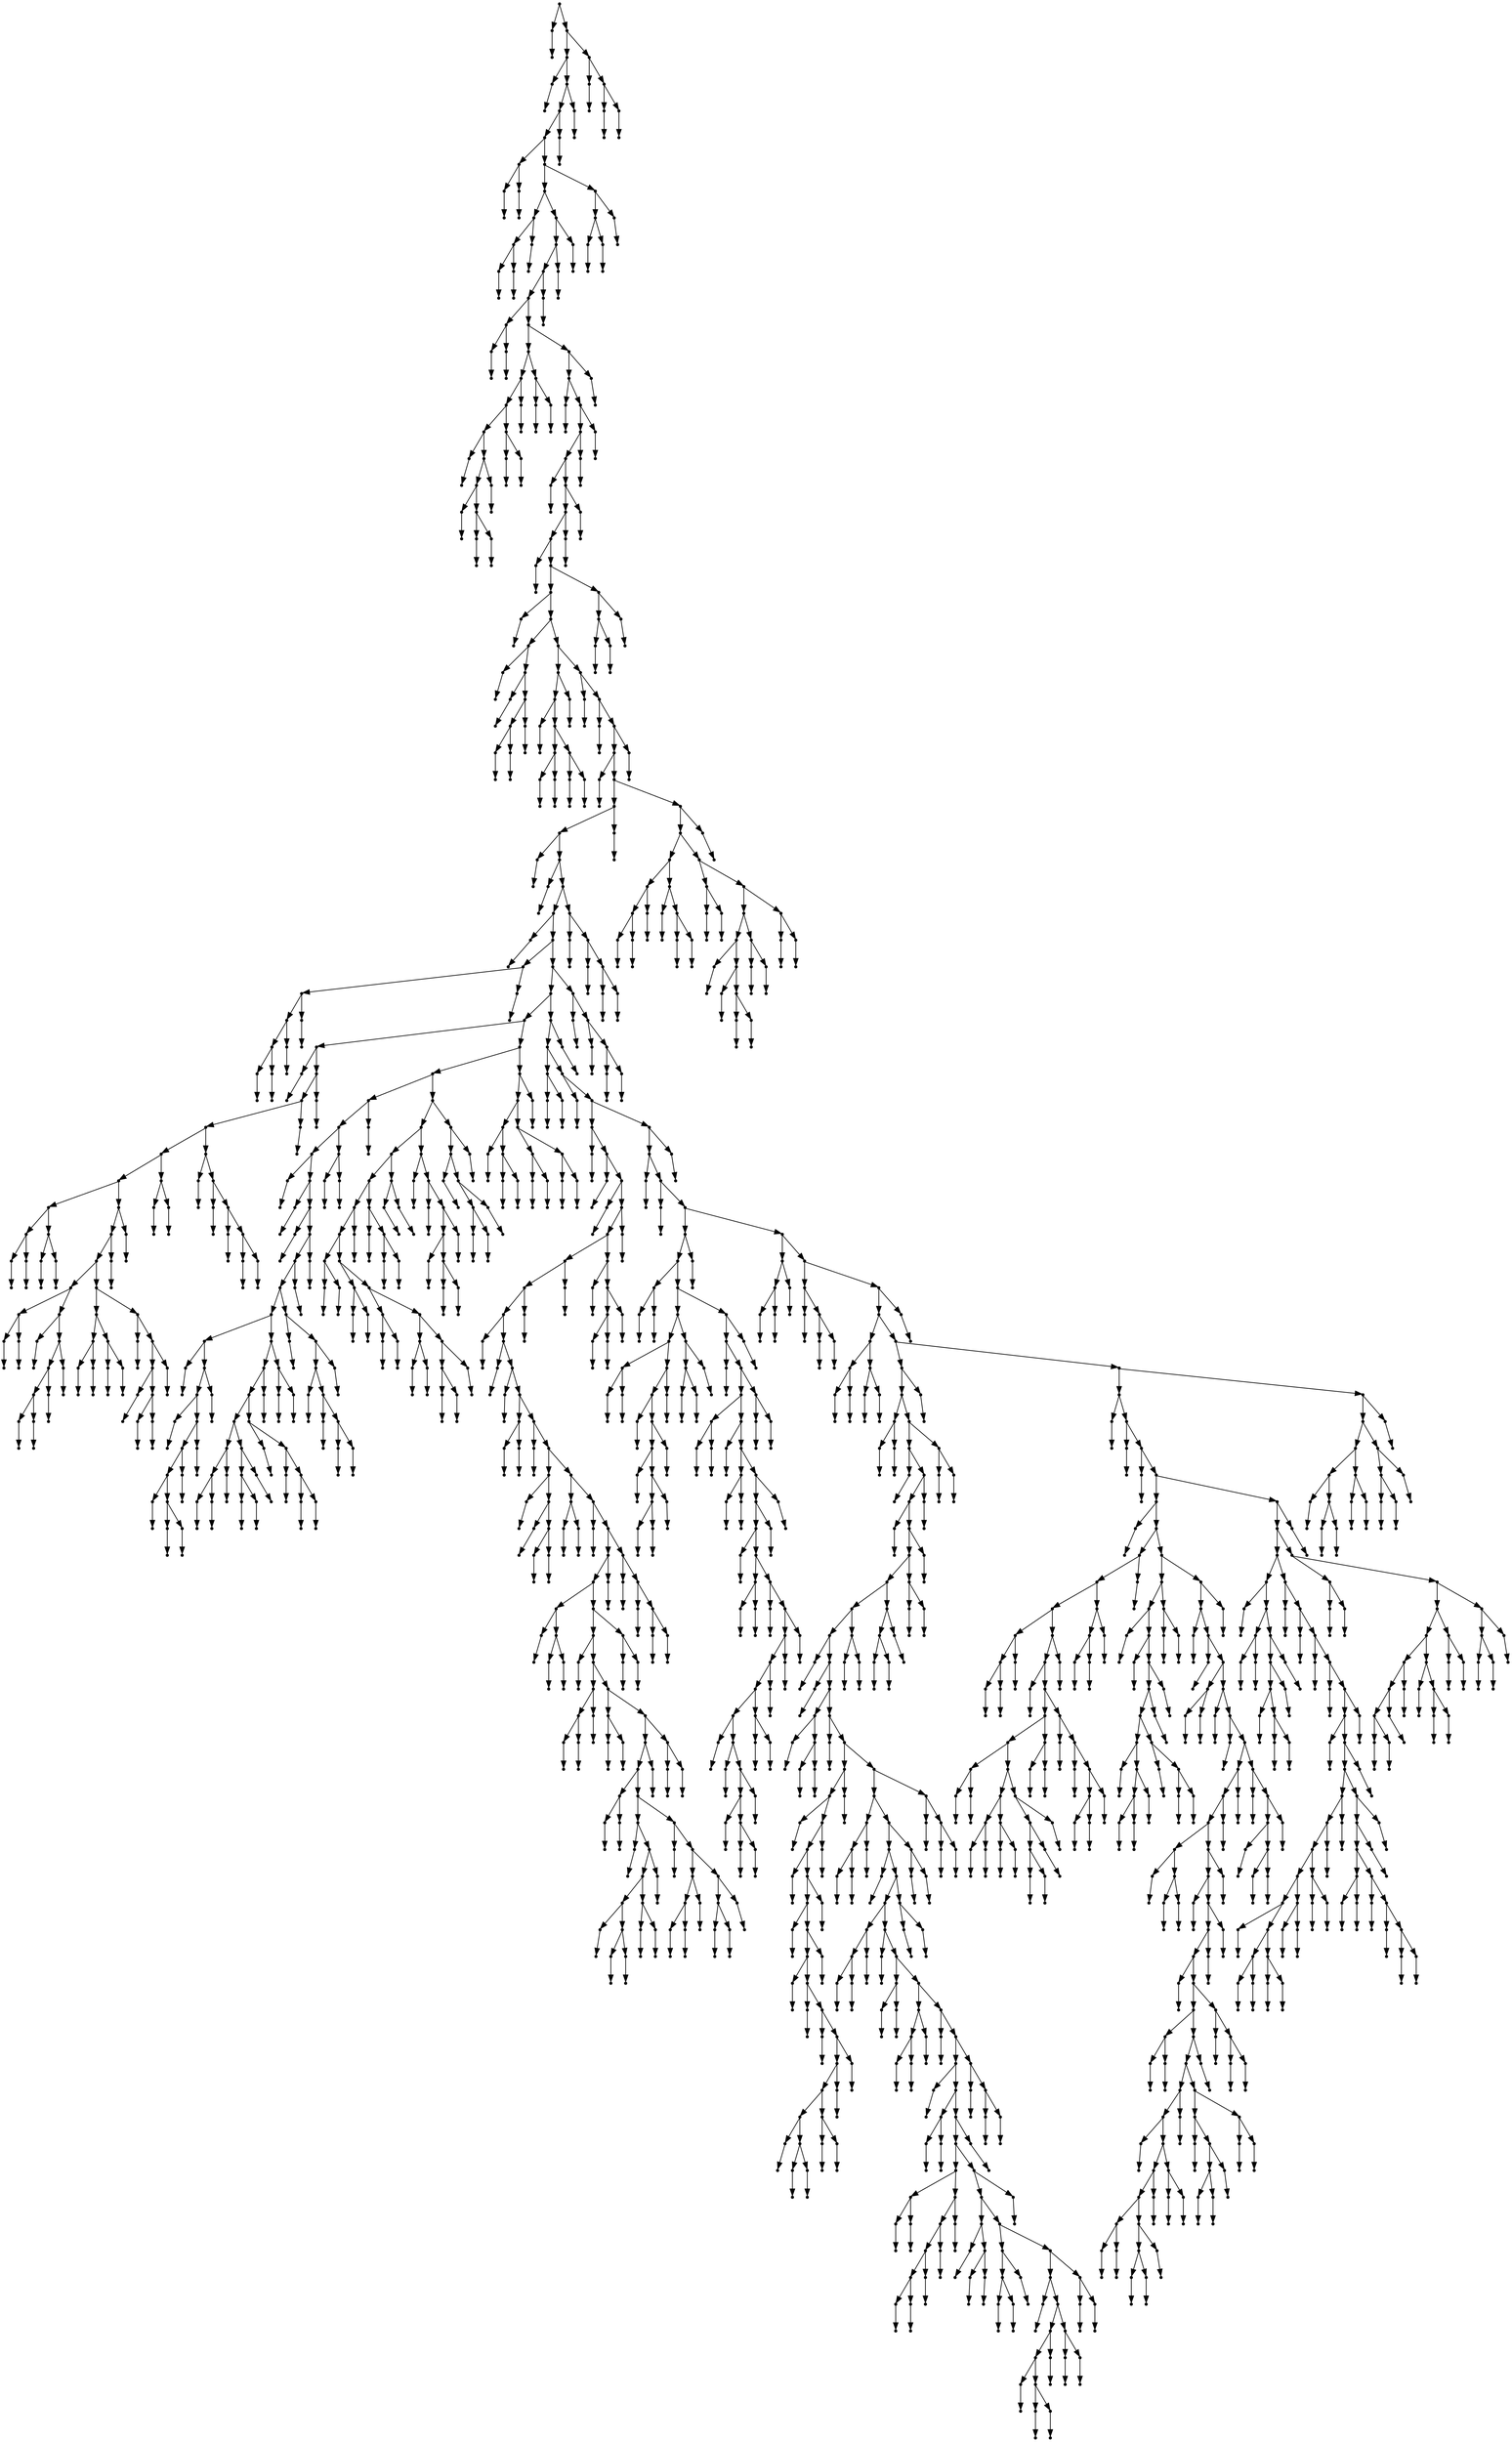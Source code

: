 digraph {
  1636 [shape=point];
  1 [shape=point];
  0 [shape=point];
  1635 [shape=point];
  1626 [shape=point];
  3 [shape=point];
  2 [shape=point];
  1625 [shape=point];
  1622 [shape=point];
  1619 [shape=point];
  8 [shape=point];
  5 [shape=point];
  4 [shape=point];
  7 [shape=point];
  6 [shape=point];
  1618 [shape=point];
  1609 [shape=point];
  16 [shape=point];
  13 [shape=point];
  10 [shape=point];
  9 [shape=point];
  12 [shape=point];
  11 [shape=point];
  15 [shape=point];
  14 [shape=point];
  1608 [shape=point];
  1605 [shape=point];
  1602 [shape=point];
  1599 [shape=point];
  21 [shape=point];
  18 [shape=point];
  17 [shape=point];
  20 [shape=point];
  19 [shape=point];
  1598 [shape=point];
  50 [shape=point];
  44 [shape=point];
  41 [shape=point];
  35 [shape=point];
  23 [shape=point];
  22 [shape=point];
  34 [shape=point];
  31 [shape=point];
  25 [shape=point];
  24 [shape=point];
  30 [shape=point];
  27 [shape=point];
  26 [shape=point];
  29 [shape=point];
  28 [shape=point];
  33 [shape=point];
  32 [shape=point];
  40 [shape=point];
  37 [shape=point];
  36 [shape=point];
  39 [shape=point];
  38 [shape=point];
  43 [shape=point];
  42 [shape=point];
  49 [shape=point];
  46 [shape=point];
  45 [shape=point];
  48 [shape=point];
  47 [shape=point];
  1597 [shape=point];
  1594 [shape=point];
  52 [shape=point];
  51 [shape=point];
  1593 [shape=point];
  1590 [shape=point];
  1587 [shape=point];
  54 [shape=point];
  53 [shape=point];
  1586 [shape=point];
  1583 [shape=point];
  1580 [shape=point];
  56 [shape=point];
  55 [shape=point];
  1579 [shape=point];
  1570 [shape=point];
  58 [shape=point];
  57 [shape=point];
  1569 [shape=point];
  72 [shape=point];
  60 [shape=point];
  59 [shape=point];
  71 [shape=point];
  62 [shape=point];
  61 [shape=point];
  70 [shape=point];
  67 [shape=point];
  64 [shape=point];
  63 [shape=point];
  66 [shape=point];
  65 [shape=point];
  69 [shape=point];
  68 [shape=point];
  1568 [shape=point];
  89 [shape=point];
  86 [shape=point];
  74 [shape=point];
  73 [shape=point];
  85 [shape=point];
  79 [shape=point];
  76 [shape=point];
  75 [shape=point];
  78 [shape=point];
  77 [shape=point];
  84 [shape=point];
  81 [shape=point];
  80 [shape=point];
  83 [shape=point];
  82 [shape=point];
  88 [shape=point];
  87 [shape=point];
  1567 [shape=point];
  91 [shape=point];
  90 [shape=point];
  1566 [shape=point];
  93 [shape=point];
  92 [shape=point];
  1565 [shape=point];
  1562 [shape=point];
  95 [shape=point];
  94 [shape=point];
  1561 [shape=point];
  1510 [shape=point];
  1507 [shape=point];
  97 [shape=point];
  96 [shape=point];
  1506 [shape=point];
  99 [shape=point];
  98 [shape=point];
  1505 [shape=point];
  1493 [shape=point];
  101 [shape=point];
  100 [shape=point];
  1492 [shape=point];
  115 [shape=point];
  112 [shape=point];
  109 [shape=point];
  106 [shape=point];
  103 [shape=point];
  102 [shape=point];
  105 [shape=point];
  104 [shape=point];
  108 [shape=point];
  107 [shape=point];
  111 [shape=point];
  110 [shape=point];
  114 [shape=point];
  113 [shape=point];
  1491 [shape=point];
  1479 [shape=point];
  423 [shape=point];
  210 [shape=point];
  117 [shape=point];
  116 [shape=point];
  209 [shape=point];
  206 [shape=point];
  203 [shape=point];
  188 [shape=point];
  182 [shape=point];
  128 [shape=point];
  122 [shape=point];
  119 [shape=point];
  118 [shape=point];
  121 [shape=point];
  120 [shape=point];
  127 [shape=point];
  124 [shape=point];
  123 [shape=point];
  126 [shape=point];
  125 [shape=point];
  181 [shape=point];
  178 [shape=point];
  175 [shape=point];
  148 [shape=point];
  133 [shape=point];
  130 [shape=point];
  129 [shape=point];
  132 [shape=point];
  131 [shape=point];
  147 [shape=point];
  135 [shape=point];
  134 [shape=point];
  146 [shape=point];
  143 [shape=point];
  140 [shape=point];
  137 [shape=point];
  136 [shape=point];
  139 [shape=point];
  138 [shape=point];
  142 [shape=point];
  141 [shape=point];
  145 [shape=point];
  144 [shape=point];
  174 [shape=point];
  159 [shape=point];
  153 [shape=point];
  150 [shape=point];
  149 [shape=point];
  152 [shape=point];
  151 [shape=point];
  158 [shape=point];
  155 [shape=point];
  154 [shape=point];
  157 [shape=point];
  156 [shape=point];
  173 [shape=point];
  161 [shape=point];
  160 [shape=point];
  172 [shape=point];
  169 [shape=point];
  163 [shape=point];
  162 [shape=point];
  168 [shape=point];
  165 [shape=point];
  164 [shape=point];
  167 [shape=point];
  166 [shape=point];
  171 [shape=point];
  170 [shape=point];
  177 [shape=point];
  176 [shape=point];
  180 [shape=point];
  179 [shape=point];
  187 [shape=point];
  184 [shape=point];
  183 [shape=point];
  186 [shape=point];
  185 [shape=point];
  202 [shape=point];
  190 [shape=point];
  189 [shape=point];
  201 [shape=point];
  192 [shape=point];
  191 [shape=point];
  200 [shape=point];
  194 [shape=point];
  193 [shape=point];
  199 [shape=point];
  196 [shape=point];
  195 [shape=point];
  198 [shape=point];
  197 [shape=point];
  205 [shape=point];
  204 [shape=point];
  208 [shape=point];
  207 [shape=point];
  422 [shape=point];
  398 [shape=point];
  314 [shape=point];
  311 [shape=point];
  305 [shape=point];
  212 [shape=point];
  211 [shape=point];
  304 [shape=point];
  214 [shape=point];
  213 [shape=point];
  303 [shape=point];
  216 [shape=point];
  215 [shape=point];
  302 [shape=point];
  299 [shape=point];
  296 [shape=point];
  278 [shape=point];
  239 [shape=point];
  218 [shape=point];
  217 [shape=point];
  238 [shape=point];
  235 [shape=point];
  220 [shape=point];
  219 [shape=point];
  234 [shape=point];
  231 [shape=point];
  228 [shape=point];
  222 [shape=point];
  221 [shape=point];
  227 [shape=point];
  224 [shape=point];
  223 [shape=point];
  226 [shape=point];
  225 [shape=point];
  230 [shape=point];
  229 [shape=point];
  233 [shape=point];
  232 [shape=point];
  237 [shape=point];
  236 [shape=point];
  277 [shape=point];
  271 [shape=point];
  268 [shape=point];
  256 [shape=point];
  247 [shape=point];
  244 [shape=point];
  241 [shape=point];
  240 [shape=point];
  243 [shape=point];
  242 [shape=point];
  246 [shape=point];
  245 [shape=point];
  255 [shape=point];
  252 [shape=point];
  249 [shape=point];
  248 [shape=point];
  251 [shape=point];
  250 [shape=point];
  254 [shape=point];
  253 [shape=point];
  267 [shape=point];
  258 [shape=point];
  257 [shape=point];
  266 [shape=point];
  260 [shape=point];
  259 [shape=point];
  265 [shape=point];
  262 [shape=point];
  261 [shape=point];
  264 [shape=point];
  263 [shape=point];
  270 [shape=point];
  269 [shape=point];
  276 [shape=point];
  273 [shape=point];
  272 [shape=point];
  275 [shape=point];
  274 [shape=point];
  295 [shape=point];
  280 [shape=point];
  279 [shape=point];
  294 [shape=point];
  291 [shape=point];
  282 [shape=point];
  281 [shape=point];
  290 [shape=point];
  284 [shape=point];
  283 [shape=point];
  289 [shape=point];
  286 [shape=point];
  285 [shape=point];
  288 [shape=point];
  287 [shape=point];
  293 [shape=point];
  292 [shape=point];
  298 [shape=point];
  297 [shape=point];
  301 [shape=point];
  300 [shape=point];
  310 [shape=point];
  307 [shape=point];
  306 [shape=point];
  309 [shape=point];
  308 [shape=point];
  313 [shape=point];
  312 [shape=point];
  397 [shape=point];
  382 [shape=point];
  364 [shape=point];
  358 [shape=point];
  349 [shape=point];
  346 [shape=point];
  319 [shape=point];
  316 [shape=point];
  315 [shape=point];
  318 [shape=point];
  317 [shape=point];
  345 [shape=point];
  324 [shape=point];
  321 [shape=point];
  320 [shape=point];
  323 [shape=point];
  322 [shape=point];
  344 [shape=point];
  329 [shape=point];
  326 [shape=point];
  325 [shape=point];
  328 [shape=point];
  327 [shape=point];
  343 [shape=point];
  334 [shape=point];
  331 [shape=point];
  330 [shape=point];
  333 [shape=point];
  332 [shape=point];
  342 [shape=point];
  339 [shape=point];
  336 [shape=point];
  335 [shape=point];
  338 [shape=point];
  337 [shape=point];
  341 [shape=point];
  340 [shape=point];
  348 [shape=point];
  347 [shape=point];
  357 [shape=point];
  351 [shape=point];
  350 [shape=point];
  356 [shape=point];
  353 [shape=point];
  352 [shape=point];
  355 [shape=point];
  354 [shape=point];
  363 [shape=point];
  360 [shape=point];
  359 [shape=point];
  362 [shape=point];
  361 [shape=point];
  381 [shape=point];
  366 [shape=point];
  365 [shape=point];
  380 [shape=point];
  368 [shape=point];
  367 [shape=point];
  379 [shape=point];
  376 [shape=point];
  370 [shape=point];
  369 [shape=point];
  375 [shape=point];
  372 [shape=point];
  371 [shape=point];
  374 [shape=point];
  373 [shape=point];
  378 [shape=point];
  377 [shape=point];
  396 [shape=point];
  393 [shape=point];
  384 [shape=point];
  383 [shape=point];
  392 [shape=point];
  389 [shape=point];
  386 [shape=point];
  385 [shape=point];
  388 [shape=point];
  387 [shape=point];
  391 [shape=point];
  390 [shape=point];
  395 [shape=point];
  394 [shape=point];
  421 [shape=point];
  418 [shape=point];
  406 [shape=point];
  400 [shape=point];
  399 [shape=point];
  405 [shape=point];
  402 [shape=point];
  401 [shape=point];
  404 [shape=point];
  403 [shape=point];
  417 [shape=point];
  411 [shape=point];
  408 [shape=point];
  407 [shape=point];
  410 [shape=point];
  409 [shape=point];
  416 [shape=point];
  413 [shape=point];
  412 [shape=point];
  415 [shape=point];
  414 [shape=point];
  420 [shape=point];
  419 [shape=point];
  1478 [shape=point];
  1475 [shape=point];
  428 [shape=point];
  425 [shape=point];
  424 [shape=point];
  427 [shape=point];
  426 [shape=point];
  1474 [shape=point];
  430 [shape=point];
  429 [shape=point];
  1473 [shape=point];
  603 [shape=point];
  432 [shape=point];
  431 [shape=point];
  602 [shape=point];
  434 [shape=point];
  433 [shape=point];
  601 [shape=point];
  436 [shape=point];
  435 [shape=point];
  600 [shape=point];
  597 [shape=point];
  585 [shape=point];
  582 [shape=point];
  579 [shape=point];
  438 [shape=point];
  437 [shape=point];
  578 [shape=point];
  440 [shape=point];
  439 [shape=point];
  577 [shape=point];
  442 [shape=point];
  441 [shape=point];
  576 [shape=point];
  447 [shape=point];
  444 [shape=point];
  443 [shape=point];
  446 [shape=point];
  445 [shape=point];
  575 [shape=point];
  449 [shape=point];
  448 [shape=point];
  574 [shape=point];
  460 [shape=point];
  451 [shape=point];
  450 [shape=point];
  459 [shape=point];
  453 [shape=point];
  452 [shape=point];
  458 [shape=point];
  455 [shape=point];
  454 [shape=point];
  457 [shape=point];
  456 [shape=point];
  573 [shape=point];
  465 [shape=point];
  462 [shape=point];
  461 [shape=point];
  464 [shape=point];
  463 [shape=point];
  572 [shape=point];
  467 [shape=point];
  466 [shape=point];
  571 [shape=point];
  559 [shape=point];
  556 [shape=point];
  475 [shape=point];
  469 [shape=point];
  468 [shape=point];
  474 [shape=point];
  471 [shape=point];
  470 [shape=point];
  473 [shape=point];
  472 [shape=point];
  555 [shape=point];
  549 [shape=point];
  477 [shape=point];
  476 [shape=point];
  548 [shape=point];
  485 [shape=point];
  482 [shape=point];
  479 [shape=point];
  478 [shape=point];
  481 [shape=point];
  480 [shape=point];
  484 [shape=point];
  483 [shape=point];
  547 [shape=point];
  490 [shape=point];
  487 [shape=point];
  486 [shape=point];
  489 [shape=point];
  488 [shape=point];
  546 [shape=point];
  540 [shape=point];
  537 [shape=point];
  495 [shape=point];
  492 [shape=point];
  491 [shape=point];
  494 [shape=point];
  493 [shape=point];
  536 [shape=point];
  515 [shape=point];
  497 [shape=point];
  496 [shape=point];
  514 [shape=point];
  511 [shape=point];
  505 [shape=point];
  499 [shape=point];
  498 [shape=point];
  504 [shape=point];
  501 [shape=point];
  500 [shape=point];
  503 [shape=point];
  502 [shape=point];
  510 [shape=point];
  507 [shape=point];
  506 [shape=point];
  509 [shape=point];
  508 [shape=point];
  513 [shape=point];
  512 [shape=point];
  535 [shape=point];
  517 [shape=point];
  516 [shape=point];
  534 [shape=point];
  525 [shape=point];
  522 [shape=point];
  519 [shape=point];
  518 [shape=point];
  521 [shape=point];
  520 [shape=point];
  524 [shape=point];
  523 [shape=point];
  533 [shape=point];
  530 [shape=point];
  527 [shape=point];
  526 [shape=point];
  529 [shape=point];
  528 [shape=point];
  532 [shape=point];
  531 [shape=point];
  539 [shape=point];
  538 [shape=point];
  545 [shape=point];
  542 [shape=point];
  541 [shape=point];
  544 [shape=point];
  543 [shape=point];
  554 [shape=point];
  551 [shape=point];
  550 [shape=point];
  553 [shape=point];
  552 [shape=point];
  558 [shape=point];
  557 [shape=point];
  570 [shape=point];
  561 [shape=point];
  560 [shape=point];
  569 [shape=point];
  563 [shape=point];
  562 [shape=point];
  568 [shape=point];
  565 [shape=point];
  564 [shape=point];
  567 [shape=point];
  566 [shape=point];
  581 [shape=point];
  580 [shape=point];
  584 [shape=point];
  583 [shape=point];
  596 [shape=point];
  587 [shape=point];
  586 [shape=point];
  595 [shape=point];
  592 [shape=point];
  589 [shape=point];
  588 [shape=point];
  591 [shape=point];
  590 [shape=point];
  594 [shape=point];
  593 [shape=point];
  599 [shape=point];
  598 [shape=point];
  1472 [shape=point];
  1469 [shape=point];
  605 [shape=point];
  604 [shape=point];
  1468 [shape=point];
  607 [shape=point];
  606 [shape=point];
  1467 [shape=point];
  729 [shape=point];
  726 [shape=point];
  612 [shape=point];
  609 [shape=point];
  608 [shape=point];
  611 [shape=point];
  610 [shape=point];
  725 [shape=point];
  647 [shape=point];
  638 [shape=point];
  617 [shape=point];
  614 [shape=point];
  613 [shape=point];
  616 [shape=point];
  615 [shape=point];
  637 [shape=point];
  634 [shape=point];
  619 [shape=point];
  618 [shape=point];
  633 [shape=point];
  630 [shape=point];
  621 [shape=point];
  620 [shape=point];
  629 [shape=point];
  626 [shape=point];
  623 [shape=point];
  622 [shape=point];
  625 [shape=point];
  624 [shape=point];
  628 [shape=point];
  627 [shape=point];
  632 [shape=point];
  631 [shape=point];
  636 [shape=point];
  635 [shape=point];
  646 [shape=point];
  643 [shape=point];
  640 [shape=point];
  639 [shape=point];
  642 [shape=point];
  641 [shape=point];
  645 [shape=point];
  644 [shape=point];
  724 [shape=point];
  721 [shape=point];
  649 [shape=point];
  648 [shape=point];
  720 [shape=point];
  714 [shape=point];
  654 [shape=point];
  651 [shape=point];
  650 [shape=point];
  653 [shape=point];
  652 [shape=point];
  713 [shape=point];
  656 [shape=point];
  655 [shape=point];
  712 [shape=point];
  661 [shape=point];
  658 [shape=point];
  657 [shape=point];
  660 [shape=point];
  659 [shape=point];
  711 [shape=point];
  708 [shape=point];
  705 [shape=point];
  663 [shape=point];
  662 [shape=point];
  704 [shape=point];
  668 [shape=point];
  665 [shape=point];
  664 [shape=point];
  667 [shape=point];
  666 [shape=point];
  703 [shape=point];
  670 [shape=point];
  669 [shape=point];
  702 [shape=point];
  699 [shape=point];
  696 [shape=point];
  693 [shape=point];
  687 [shape=point];
  672 [shape=point];
  671 [shape=point];
  686 [shape=point];
  674 [shape=point];
  673 [shape=point];
  685 [shape=point];
  682 [shape=point];
  676 [shape=point];
  675 [shape=point];
  681 [shape=point];
  678 [shape=point];
  677 [shape=point];
  680 [shape=point];
  679 [shape=point];
  684 [shape=point];
  683 [shape=point];
  692 [shape=point];
  689 [shape=point];
  688 [shape=point];
  691 [shape=point];
  690 [shape=point];
  695 [shape=point];
  694 [shape=point];
  698 [shape=point];
  697 [shape=point];
  701 [shape=point];
  700 [shape=point];
  707 [shape=point];
  706 [shape=point];
  710 [shape=point];
  709 [shape=point];
  719 [shape=point];
  716 [shape=point];
  715 [shape=point];
  718 [shape=point];
  717 [shape=point];
  723 [shape=point];
  722 [shape=point];
  728 [shape=point];
  727 [shape=point];
  1466 [shape=point];
  737 [shape=point];
  734 [shape=point];
  731 [shape=point];
  730 [shape=point];
  733 [shape=point];
  732 [shape=point];
  736 [shape=point];
  735 [shape=point];
  1465 [shape=point];
  745 [shape=point];
  739 [shape=point];
  738 [shape=point];
  744 [shape=point];
  741 [shape=point];
  740 [shape=point];
  743 [shape=point];
  742 [shape=point];
  1464 [shape=point];
  1461 [shape=point];
  756 [shape=point];
  750 [shape=point];
  747 [shape=point];
  746 [shape=point];
  749 [shape=point];
  748 [shape=point];
  755 [shape=point];
  752 [shape=point];
  751 [shape=point];
  754 [shape=point];
  753 [shape=point];
  1460 [shape=point];
  1025 [shape=point];
  1022 [shape=point];
  761 [shape=point];
  758 [shape=point];
  757 [shape=point];
  760 [shape=point];
  759 [shape=point];
  1021 [shape=point];
  1015 [shape=point];
  763 [shape=point];
  762 [shape=point];
  1014 [shape=point];
  1011 [shape=point];
  765 [shape=point];
  764 [shape=point];
  1010 [shape=point];
  1007 [shape=point];
  1001 [shape=point];
  992 [shape=point];
  986 [shape=point];
  767 [shape=point];
  766 [shape=point];
  985 [shape=point];
  769 [shape=point];
  768 [shape=point];
  984 [shape=point];
  777 [shape=point];
  771 [shape=point];
  770 [shape=point];
  776 [shape=point];
  773 [shape=point];
  772 [shape=point];
  775 [shape=point];
  774 [shape=point];
  983 [shape=point];
  779 [shape=point];
  778 [shape=point];
  982 [shape=point];
  829 [shape=point];
  826 [shape=point];
  781 [shape=point];
  780 [shape=point];
  825 [shape=point];
  822 [shape=point];
  783 [shape=point];
  782 [shape=point];
  821 [shape=point];
  818 [shape=point];
  785 [shape=point];
  784 [shape=point];
  817 [shape=point];
  814 [shape=point];
  787 [shape=point];
  786 [shape=point];
  813 [shape=point];
  789 [shape=point];
  788 [shape=point];
  812 [shape=point];
  791 [shape=point];
  790 [shape=point];
  811 [shape=point];
  808 [shape=point];
  805 [shape=point];
  799 [shape=point];
  793 [shape=point];
  792 [shape=point];
  798 [shape=point];
  795 [shape=point];
  794 [shape=point];
  797 [shape=point];
  796 [shape=point];
  804 [shape=point];
  801 [shape=point];
  800 [shape=point];
  803 [shape=point];
  802 [shape=point];
  807 [shape=point];
  806 [shape=point];
  810 [shape=point];
  809 [shape=point];
  816 [shape=point];
  815 [shape=point];
  820 [shape=point];
  819 [shape=point];
  824 [shape=point];
  823 [shape=point];
  828 [shape=point];
  827 [shape=point];
  981 [shape=point];
  972 [shape=point];
  837 [shape=point];
  834 [shape=point];
  831 [shape=point];
  830 [shape=point];
  833 [shape=point];
  832 [shape=point];
  836 [shape=point];
  835 [shape=point];
  971 [shape=point];
  965 [shape=point];
  839 [shape=point];
  838 [shape=point];
  964 [shape=point];
  958 [shape=point];
  847 [shape=point];
  844 [shape=point];
  841 [shape=point];
  840 [shape=point];
  843 [shape=point];
  842 [shape=point];
  846 [shape=point];
  845 [shape=point];
  957 [shape=point];
  849 [shape=point];
  848 [shape=point];
  956 [shape=point];
  854 [shape=point];
  851 [shape=point];
  850 [shape=point];
  853 [shape=point];
  852 [shape=point];
  955 [shape=point];
  862 [shape=point];
  859 [shape=point];
  856 [shape=point];
  855 [shape=point];
  858 [shape=point];
  857 [shape=point];
  861 [shape=point];
  860 [shape=point];
  954 [shape=point];
  864 [shape=point];
  863 [shape=point];
  953 [shape=point];
  944 [shape=point];
  866 [shape=point];
  865 [shape=point];
  943 [shape=point];
  871 [shape=point];
  868 [shape=point];
  867 [shape=point];
  870 [shape=point];
  869 [shape=point];
  942 [shape=point];
  939 [shape=point];
  891 [shape=point];
  876 [shape=point];
  873 [shape=point];
  872 [shape=point];
  875 [shape=point];
  874 [shape=point];
  890 [shape=point];
  887 [shape=point];
  884 [shape=point];
  881 [shape=point];
  878 [shape=point];
  877 [shape=point];
  880 [shape=point];
  879 [shape=point];
  883 [shape=point];
  882 [shape=point];
  886 [shape=point];
  885 [shape=point];
  889 [shape=point];
  888 [shape=point];
  938 [shape=point];
  935 [shape=point];
  899 [shape=point];
  893 [shape=point];
  892 [shape=point];
  898 [shape=point];
  895 [shape=point];
  894 [shape=point];
  897 [shape=point];
  896 [shape=point];
  934 [shape=point];
  907 [shape=point];
  904 [shape=point];
  901 [shape=point];
  900 [shape=point];
  903 [shape=point];
  902 [shape=point];
  906 [shape=point];
  905 [shape=point];
  933 [shape=point];
  927 [shape=point];
  909 [shape=point];
  908 [shape=point];
  926 [shape=point];
  920 [shape=point];
  917 [shape=point];
  911 [shape=point];
  910 [shape=point];
  916 [shape=point];
  913 [shape=point];
  912 [shape=point];
  915 [shape=point];
  914 [shape=point];
  919 [shape=point];
  918 [shape=point];
  925 [shape=point];
  922 [shape=point];
  921 [shape=point];
  924 [shape=point];
  923 [shape=point];
  932 [shape=point];
  929 [shape=point];
  928 [shape=point];
  931 [shape=point];
  930 [shape=point];
  937 [shape=point];
  936 [shape=point];
  941 [shape=point];
  940 [shape=point];
  952 [shape=point];
  946 [shape=point];
  945 [shape=point];
  951 [shape=point];
  948 [shape=point];
  947 [shape=point];
  950 [shape=point];
  949 [shape=point];
  963 [shape=point];
  960 [shape=point];
  959 [shape=point];
  962 [shape=point];
  961 [shape=point];
  970 [shape=point];
  967 [shape=point];
  966 [shape=point];
  969 [shape=point];
  968 [shape=point];
  980 [shape=point];
  974 [shape=point];
  973 [shape=point];
  979 [shape=point];
  976 [shape=point];
  975 [shape=point];
  978 [shape=point];
  977 [shape=point];
  991 [shape=point];
  988 [shape=point];
  987 [shape=point];
  990 [shape=point];
  989 [shape=point];
  1000 [shape=point];
  997 [shape=point];
  994 [shape=point];
  993 [shape=point];
  996 [shape=point];
  995 [shape=point];
  999 [shape=point];
  998 [shape=point];
  1006 [shape=point];
  1003 [shape=point];
  1002 [shape=point];
  1005 [shape=point];
  1004 [shape=point];
  1009 [shape=point];
  1008 [shape=point];
  1013 [shape=point];
  1012 [shape=point];
  1020 [shape=point];
  1017 [shape=point];
  1016 [shape=point];
  1019 [shape=point];
  1018 [shape=point];
  1024 [shape=point];
  1023 [shape=point];
  1459 [shape=point];
  1432 [shape=point];
  1027 [shape=point];
  1026 [shape=point];
  1431 [shape=point];
  1029 [shape=point];
  1028 [shape=point];
  1430 [shape=point];
  1031 [shape=point];
  1030 [shape=point];
  1429 [shape=point];
  1282 [shape=point];
  1033 [shape=point];
  1032 [shape=point];
  1281 [shape=point];
  1110 [shape=point];
  1107 [shape=point];
  1098 [shape=point];
  1041 [shape=point];
  1038 [shape=point];
  1035 [shape=point];
  1034 [shape=point];
  1037 [shape=point];
  1036 [shape=point];
  1040 [shape=point];
  1039 [shape=point];
  1097 [shape=point];
  1094 [shape=point];
  1043 [shape=point];
  1042 [shape=point];
  1093 [shape=point];
  1078 [shape=point];
  1072 [shape=point];
  1048 [shape=point];
  1045 [shape=point];
  1044 [shape=point];
  1047 [shape=point];
  1046 [shape=point];
  1071 [shape=point];
  1059 [shape=point];
  1053 [shape=point];
  1050 [shape=point];
  1049 [shape=point];
  1052 [shape=point];
  1051 [shape=point];
  1058 [shape=point];
  1055 [shape=point];
  1054 [shape=point];
  1057 [shape=point];
  1056 [shape=point];
  1070 [shape=point];
  1067 [shape=point];
  1064 [shape=point];
  1061 [shape=point];
  1060 [shape=point];
  1063 [shape=point];
  1062 [shape=point];
  1066 [shape=point];
  1065 [shape=point];
  1069 [shape=point];
  1068 [shape=point];
  1077 [shape=point];
  1074 [shape=point];
  1073 [shape=point];
  1076 [shape=point];
  1075 [shape=point];
  1092 [shape=point];
  1080 [shape=point];
  1079 [shape=point];
  1091 [shape=point];
  1082 [shape=point];
  1081 [shape=point];
  1090 [shape=point];
  1087 [shape=point];
  1084 [shape=point];
  1083 [shape=point];
  1086 [shape=point];
  1085 [shape=point];
  1089 [shape=point];
  1088 [shape=point];
  1096 [shape=point];
  1095 [shape=point];
  1106 [shape=point];
  1103 [shape=point];
  1100 [shape=point];
  1099 [shape=point];
  1102 [shape=point];
  1101 [shape=point];
  1105 [shape=point];
  1104 [shape=point];
  1109 [shape=point];
  1108 [shape=point];
  1280 [shape=point];
  1148 [shape=point];
  1142 [shape=point];
  1112 [shape=point];
  1111 [shape=point];
  1141 [shape=point];
  1114 [shape=point];
  1113 [shape=point];
  1140 [shape=point];
  1137 [shape=point];
  1134 [shape=point];
  1125 [shape=point];
  1116 [shape=point];
  1115 [shape=point];
  1124 [shape=point];
  1121 [shape=point];
  1118 [shape=point];
  1117 [shape=point];
  1120 [shape=point];
  1119 [shape=point];
  1123 [shape=point];
  1122 [shape=point];
  1133 [shape=point];
  1127 [shape=point];
  1126 [shape=point];
  1132 [shape=point];
  1129 [shape=point];
  1128 [shape=point];
  1131 [shape=point];
  1130 [shape=point];
  1136 [shape=point];
  1135 [shape=point];
  1139 [shape=point];
  1138 [shape=point];
  1147 [shape=point];
  1144 [shape=point];
  1143 [shape=point];
  1146 [shape=point];
  1145 [shape=point];
  1279 [shape=point];
  1276 [shape=point];
  1150 [shape=point];
  1149 [shape=point];
  1275 [shape=point];
  1152 [shape=point];
  1151 [shape=point];
  1274 [shape=point];
  1157 [shape=point];
  1154 [shape=point];
  1153 [shape=point];
  1156 [shape=point];
  1155 [shape=point];
  1273 [shape=point];
  1159 [shape=point];
  1158 [shape=point];
  1272 [shape=point];
  1161 [shape=point];
  1160 [shape=point];
  1271 [shape=point];
  1256 [shape=point];
  1253 [shape=point];
  1250 [shape=point];
  1169 [shape=point];
  1163 [shape=point];
  1162 [shape=point];
  1168 [shape=point];
  1165 [shape=point];
  1164 [shape=point];
  1167 [shape=point];
  1166 [shape=point];
  1249 [shape=point];
  1246 [shape=point];
  1171 [shape=point];
  1170 [shape=point];
  1245 [shape=point];
  1242 [shape=point];
  1239 [shape=point];
  1173 [shape=point];
  1172 [shape=point];
  1238 [shape=point];
  1229 [shape=point];
  1178 [shape=point];
  1175 [shape=point];
  1174 [shape=point];
  1177 [shape=point];
  1176 [shape=point];
  1228 [shape=point];
  1225 [shape=point];
  1207 [shape=point];
  1204 [shape=point];
  1180 [shape=point];
  1179 [shape=point];
  1203 [shape=point];
  1197 [shape=point];
  1194 [shape=point];
  1185 [shape=point];
  1182 [shape=point];
  1181 [shape=point];
  1184 [shape=point];
  1183 [shape=point];
  1193 [shape=point];
  1190 [shape=point];
  1187 [shape=point];
  1186 [shape=point];
  1189 [shape=point];
  1188 [shape=point];
  1192 [shape=point];
  1191 [shape=point];
  1196 [shape=point];
  1195 [shape=point];
  1202 [shape=point];
  1199 [shape=point];
  1198 [shape=point];
  1201 [shape=point];
  1200 [shape=point];
  1206 [shape=point];
  1205 [shape=point];
  1224 [shape=point];
  1218 [shape=point];
  1209 [shape=point];
  1208 [shape=point];
  1217 [shape=point];
  1214 [shape=point];
  1211 [shape=point];
  1210 [shape=point];
  1213 [shape=point];
  1212 [shape=point];
  1216 [shape=point];
  1215 [shape=point];
  1223 [shape=point];
  1220 [shape=point];
  1219 [shape=point];
  1222 [shape=point];
  1221 [shape=point];
  1227 [shape=point];
  1226 [shape=point];
  1237 [shape=point];
  1231 [shape=point];
  1230 [shape=point];
  1236 [shape=point];
  1233 [shape=point];
  1232 [shape=point];
  1235 [shape=point];
  1234 [shape=point];
  1241 [shape=point];
  1240 [shape=point];
  1244 [shape=point];
  1243 [shape=point];
  1248 [shape=point];
  1247 [shape=point];
  1252 [shape=point];
  1251 [shape=point];
  1255 [shape=point];
  1254 [shape=point];
  1270 [shape=point];
  1258 [shape=point];
  1257 [shape=point];
  1269 [shape=point];
  1266 [shape=point];
  1260 [shape=point];
  1259 [shape=point];
  1265 [shape=point];
  1262 [shape=point];
  1261 [shape=point];
  1264 [shape=point];
  1263 [shape=point];
  1268 [shape=point];
  1267 [shape=point];
  1278 [shape=point];
  1277 [shape=point];
  1428 [shape=point];
  1425 [shape=point];
  1383 [shape=point];
  1305 [shape=point];
  1284 [shape=point];
  1283 [shape=point];
  1304 [shape=point];
  1289 [shape=point];
  1286 [shape=point];
  1285 [shape=point];
  1288 [shape=point];
  1287 [shape=point];
  1303 [shape=point];
  1300 [shape=point];
  1297 [shape=point];
  1291 [shape=point];
  1290 [shape=point];
  1296 [shape=point];
  1293 [shape=point];
  1292 [shape=point];
  1295 [shape=point];
  1294 [shape=point];
  1299 [shape=point];
  1298 [shape=point];
  1302 [shape=point];
  1301 [shape=point];
  1382 [shape=point];
  1307 [shape=point];
  1306 [shape=point];
  1381 [shape=point];
  1309 [shape=point];
  1308 [shape=point];
  1380 [shape=point];
  1311 [shape=point];
  1310 [shape=point];
  1379 [shape=point];
  1313 [shape=point];
  1312 [shape=point];
  1378 [shape=point];
  1375 [shape=point];
  1315 [shape=point];
  1314 [shape=point];
  1374 [shape=point];
  1371 [shape=point];
  1347 [shape=point];
  1344 [shape=point];
  1341 [shape=point];
  1335 [shape=point];
  1329 [shape=point];
  1317 [shape=point];
  1316 [shape=point];
  1328 [shape=point];
  1322 [shape=point];
  1319 [shape=point];
  1318 [shape=point];
  1321 [shape=point];
  1320 [shape=point];
  1327 [shape=point];
  1324 [shape=point];
  1323 [shape=point];
  1326 [shape=point];
  1325 [shape=point];
  1334 [shape=point];
  1331 [shape=point];
  1330 [shape=point];
  1333 [shape=point];
  1332 [shape=point];
  1340 [shape=point];
  1337 [shape=point];
  1336 [shape=point];
  1339 [shape=point];
  1338 [shape=point];
  1343 [shape=point];
  1342 [shape=point];
  1346 [shape=point];
  1345 [shape=point];
  1370 [shape=point];
  1367 [shape=point];
  1364 [shape=point];
  1352 [shape=point];
  1349 [shape=point];
  1348 [shape=point];
  1351 [shape=point];
  1350 [shape=point];
  1363 [shape=point];
  1354 [shape=point];
  1353 [shape=point];
  1362 [shape=point];
  1356 [shape=point];
  1355 [shape=point];
  1361 [shape=point];
  1358 [shape=point];
  1357 [shape=point];
  1360 [shape=point];
  1359 [shape=point];
  1366 [shape=point];
  1365 [shape=point];
  1369 [shape=point];
  1368 [shape=point];
  1373 [shape=point];
  1372 [shape=point];
  1377 [shape=point];
  1376 [shape=point];
  1424 [shape=point];
  1388 [shape=point];
  1385 [shape=point];
  1384 [shape=point];
  1387 [shape=point];
  1386 [shape=point];
  1423 [shape=point];
  1414 [shape=point];
  1408 [shape=point];
  1399 [shape=point];
  1396 [shape=point];
  1393 [shape=point];
  1390 [shape=point];
  1389 [shape=point];
  1392 [shape=point];
  1391 [shape=point];
  1395 [shape=point];
  1394 [shape=point];
  1398 [shape=point];
  1397 [shape=point];
  1407 [shape=point];
  1401 [shape=point];
  1400 [shape=point];
  1406 [shape=point];
  1403 [shape=point];
  1402 [shape=point];
  1405 [shape=point];
  1404 [shape=point];
  1413 [shape=point];
  1410 [shape=point];
  1409 [shape=point];
  1412 [shape=point];
  1411 [shape=point];
  1422 [shape=point];
  1419 [shape=point];
  1416 [shape=point];
  1415 [shape=point];
  1418 [shape=point];
  1417 [shape=point];
  1421 [shape=point];
  1420 [shape=point];
  1427 [shape=point];
  1426 [shape=point];
  1458 [shape=point];
  1455 [shape=point];
  1446 [shape=point];
  1440 [shape=point];
  1434 [shape=point];
  1433 [shape=point];
  1439 [shape=point];
  1436 [shape=point];
  1435 [shape=point];
  1438 [shape=point];
  1437 [shape=point];
  1445 [shape=point];
  1442 [shape=point];
  1441 [shape=point];
  1444 [shape=point];
  1443 [shape=point];
  1454 [shape=point];
  1451 [shape=point];
  1448 [shape=point];
  1447 [shape=point];
  1450 [shape=point];
  1449 [shape=point];
  1453 [shape=point];
  1452 [shape=point];
  1457 [shape=point];
  1456 [shape=point];
  1463 [shape=point];
  1462 [shape=point];
  1471 [shape=point];
  1470 [shape=point];
  1477 [shape=point];
  1476 [shape=point];
  1490 [shape=point];
  1481 [shape=point];
  1480 [shape=point];
  1489 [shape=point];
  1483 [shape=point];
  1482 [shape=point];
  1488 [shape=point];
  1485 [shape=point];
  1484 [shape=point];
  1487 [shape=point];
  1486 [shape=point];
  1504 [shape=point];
  1495 [shape=point];
  1494 [shape=point];
  1503 [shape=point];
  1497 [shape=point];
  1496 [shape=point];
  1502 [shape=point];
  1499 [shape=point];
  1498 [shape=point];
  1501 [shape=point];
  1500 [shape=point];
  1509 [shape=point];
  1508 [shape=point];
  1560 [shape=point];
  1557 [shape=point];
  1527 [shape=point];
  1518 [shape=point];
  1515 [shape=point];
  1512 [shape=point];
  1511 [shape=point];
  1514 [shape=point];
  1513 [shape=point];
  1517 [shape=point];
  1516 [shape=point];
  1526 [shape=point];
  1520 [shape=point];
  1519 [shape=point];
  1525 [shape=point];
  1522 [shape=point];
  1521 [shape=point];
  1524 [shape=point];
  1523 [shape=point];
  1556 [shape=point];
  1532 [shape=point];
  1529 [shape=point];
  1528 [shape=point];
  1531 [shape=point];
  1530 [shape=point];
  1555 [shape=point];
  1549 [shape=point];
  1543 [shape=point];
  1534 [shape=point];
  1533 [shape=point];
  1542 [shape=point];
  1536 [shape=point];
  1535 [shape=point];
  1541 [shape=point];
  1538 [shape=point];
  1537 [shape=point];
  1540 [shape=point];
  1539 [shape=point];
  1548 [shape=point];
  1545 [shape=point];
  1544 [shape=point];
  1547 [shape=point];
  1546 [shape=point];
  1554 [shape=point];
  1551 [shape=point];
  1550 [shape=point];
  1553 [shape=point];
  1552 [shape=point];
  1559 [shape=point];
  1558 [shape=point];
  1564 [shape=point];
  1563 [shape=point];
  1578 [shape=point];
  1575 [shape=point];
  1572 [shape=point];
  1571 [shape=point];
  1574 [shape=point];
  1573 [shape=point];
  1577 [shape=point];
  1576 [shape=point];
  1582 [shape=point];
  1581 [shape=point];
  1585 [shape=point];
  1584 [shape=point];
  1589 [shape=point];
  1588 [shape=point];
  1592 [shape=point];
  1591 [shape=point];
  1596 [shape=point];
  1595 [shape=point];
  1601 [shape=point];
  1600 [shape=point];
  1604 [shape=point];
  1603 [shape=point];
  1607 [shape=point];
  1606 [shape=point];
  1617 [shape=point];
  1614 [shape=point];
  1611 [shape=point];
  1610 [shape=point];
  1613 [shape=point];
  1612 [shape=point];
  1616 [shape=point];
  1615 [shape=point];
  1621 [shape=point];
  1620 [shape=point];
  1624 [shape=point];
  1623 [shape=point];
  1634 [shape=point];
  1628 [shape=point];
  1627 [shape=point];
  1633 [shape=point];
  1630 [shape=point];
  1629 [shape=point];
  1632 [shape=point];
  1631 [shape=point];
1636 -> 1;
1 -> 0;
1636 -> 1635;
1635 -> 1626;
1626 -> 3;
3 -> 2;
1626 -> 1625;
1625 -> 1622;
1622 -> 1619;
1619 -> 8;
8 -> 5;
5 -> 4;
8 -> 7;
7 -> 6;
1619 -> 1618;
1618 -> 1609;
1609 -> 16;
16 -> 13;
13 -> 10;
10 -> 9;
13 -> 12;
12 -> 11;
16 -> 15;
15 -> 14;
1609 -> 1608;
1608 -> 1605;
1605 -> 1602;
1602 -> 1599;
1599 -> 21;
21 -> 18;
18 -> 17;
21 -> 20;
20 -> 19;
1599 -> 1598;
1598 -> 50;
50 -> 44;
44 -> 41;
41 -> 35;
35 -> 23;
23 -> 22;
35 -> 34;
34 -> 31;
31 -> 25;
25 -> 24;
31 -> 30;
30 -> 27;
27 -> 26;
30 -> 29;
29 -> 28;
34 -> 33;
33 -> 32;
41 -> 40;
40 -> 37;
37 -> 36;
40 -> 39;
39 -> 38;
44 -> 43;
43 -> 42;
50 -> 49;
49 -> 46;
46 -> 45;
49 -> 48;
48 -> 47;
1598 -> 1597;
1597 -> 1594;
1594 -> 52;
52 -> 51;
1594 -> 1593;
1593 -> 1590;
1590 -> 1587;
1587 -> 54;
54 -> 53;
1587 -> 1586;
1586 -> 1583;
1583 -> 1580;
1580 -> 56;
56 -> 55;
1580 -> 1579;
1579 -> 1570;
1570 -> 58;
58 -> 57;
1570 -> 1569;
1569 -> 72;
72 -> 60;
60 -> 59;
72 -> 71;
71 -> 62;
62 -> 61;
71 -> 70;
70 -> 67;
67 -> 64;
64 -> 63;
67 -> 66;
66 -> 65;
70 -> 69;
69 -> 68;
1569 -> 1568;
1568 -> 89;
89 -> 86;
86 -> 74;
74 -> 73;
86 -> 85;
85 -> 79;
79 -> 76;
76 -> 75;
79 -> 78;
78 -> 77;
85 -> 84;
84 -> 81;
81 -> 80;
84 -> 83;
83 -> 82;
89 -> 88;
88 -> 87;
1568 -> 1567;
1567 -> 91;
91 -> 90;
1567 -> 1566;
1566 -> 93;
93 -> 92;
1566 -> 1565;
1565 -> 1562;
1562 -> 95;
95 -> 94;
1562 -> 1561;
1561 -> 1510;
1510 -> 1507;
1507 -> 97;
97 -> 96;
1507 -> 1506;
1506 -> 99;
99 -> 98;
1506 -> 1505;
1505 -> 1493;
1493 -> 101;
101 -> 100;
1493 -> 1492;
1492 -> 115;
115 -> 112;
112 -> 109;
109 -> 106;
106 -> 103;
103 -> 102;
106 -> 105;
105 -> 104;
109 -> 108;
108 -> 107;
112 -> 111;
111 -> 110;
115 -> 114;
114 -> 113;
1492 -> 1491;
1491 -> 1479;
1479 -> 423;
423 -> 210;
210 -> 117;
117 -> 116;
210 -> 209;
209 -> 206;
206 -> 203;
203 -> 188;
188 -> 182;
182 -> 128;
128 -> 122;
122 -> 119;
119 -> 118;
122 -> 121;
121 -> 120;
128 -> 127;
127 -> 124;
124 -> 123;
127 -> 126;
126 -> 125;
182 -> 181;
181 -> 178;
178 -> 175;
175 -> 148;
148 -> 133;
133 -> 130;
130 -> 129;
133 -> 132;
132 -> 131;
148 -> 147;
147 -> 135;
135 -> 134;
147 -> 146;
146 -> 143;
143 -> 140;
140 -> 137;
137 -> 136;
140 -> 139;
139 -> 138;
143 -> 142;
142 -> 141;
146 -> 145;
145 -> 144;
175 -> 174;
174 -> 159;
159 -> 153;
153 -> 150;
150 -> 149;
153 -> 152;
152 -> 151;
159 -> 158;
158 -> 155;
155 -> 154;
158 -> 157;
157 -> 156;
174 -> 173;
173 -> 161;
161 -> 160;
173 -> 172;
172 -> 169;
169 -> 163;
163 -> 162;
169 -> 168;
168 -> 165;
165 -> 164;
168 -> 167;
167 -> 166;
172 -> 171;
171 -> 170;
178 -> 177;
177 -> 176;
181 -> 180;
180 -> 179;
188 -> 187;
187 -> 184;
184 -> 183;
187 -> 186;
186 -> 185;
203 -> 202;
202 -> 190;
190 -> 189;
202 -> 201;
201 -> 192;
192 -> 191;
201 -> 200;
200 -> 194;
194 -> 193;
200 -> 199;
199 -> 196;
196 -> 195;
199 -> 198;
198 -> 197;
206 -> 205;
205 -> 204;
209 -> 208;
208 -> 207;
423 -> 422;
422 -> 398;
398 -> 314;
314 -> 311;
311 -> 305;
305 -> 212;
212 -> 211;
305 -> 304;
304 -> 214;
214 -> 213;
304 -> 303;
303 -> 216;
216 -> 215;
303 -> 302;
302 -> 299;
299 -> 296;
296 -> 278;
278 -> 239;
239 -> 218;
218 -> 217;
239 -> 238;
238 -> 235;
235 -> 220;
220 -> 219;
235 -> 234;
234 -> 231;
231 -> 228;
228 -> 222;
222 -> 221;
228 -> 227;
227 -> 224;
224 -> 223;
227 -> 226;
226 -> 225;
231 -> 230;
230 -> 229;
234 -> 233;
233 -> 232;
238 -> 237;
237 -> 236;
278 -> 277;
277 -> 271;
271 -> 268;
268 -> 256;
256 -> 247;
247 -> 244;
244 -> 241;
241 -> 240;
244 -> 243;
243 -> 242;
247 -> 246;
246 -> 245;
256 -> 255;
255 -> 252;
252 -> 249;
249 -> 248;
252 -> 251;
251 -> 250;
255 -> 254;
254 -> 253;
268 -> 267;
267 -> 258;
258 -> 257;
267 -> 266;
266 -> 260;
260 -> 259;
266 -> 265;
265 -> 262;
262 -> 261;
265 -> 264;
264 -> 263;
271 -> 270;
270 -> 269;
277 -> 276;
276 -> 273;
273 -> 272;
276 -> 275;
275 -> 274;
296 -> 295;
295 -> 280;
280 -> 279;
295 -> 294;
294 -> 291;
291 -> 282;
282 -> 281;
291 -> 290;
290 -> 284;
284 -> 283;
290 -> 289;
289 -> 286;
286 -> 285;
289 -> 288;
288 -> 287;
294 -> 293;
293 -> 292;
299 -> 298;
298 -> 297;
302 -> 301;
301 -> 300;
311 -> 310;
310 -> 307;
307 -> 306;
310 -> 309;
309 -> 308;
314 -> 313;
313 -> 312;
398 -> 397;
397 -> 382;
382 -> 364;
364 -> 358;
358 -> 349;
349 -> 346;
346 -> 319;
319 -> 316;
316 -> 315;
319 -> 318;
318 -> 317;
346 -> 345;
345 -> 324;
324 -> 321;
321 -> 320;
324 -> 323;
323 -> 322;
345 -> 344;
344 -> 329;
329 -> 326;
326 -> 325;
329 -> 328;
328 -> 327;
344 -> 343;
343 -> 334;
334 -> 331;
331 -> 330;
334 -> 333;
333 -> 332;
343 -> 342;
342 -> 339;
339 -> 336;
336 -> 335;
339 -> 338;
338 -> 337;
342 -> 341;
341 -> 340;
349 -> 348;
348 -> 347;
358 -> 357;
357 -> 351;
351 -> 350;
357 -> 356;
356 -> 353;
353 -> 352;
356 -> 355;
355 -> 354;
364 -> 363;
363 -> 360;
360 -> 359;
363 -> 362;
362 -> 361;
382 -> 381;
381 -> 366;
366 -> 365;
381 -> 380;
380 -> 368;
368 -> 367;
380 -> 379;
379 -> 376;
376 -> 370;
370 -> 369;
376 -> 375;
375 -> 372;
372 -> 371;
375 -> 374;
374 -> 373;
379 -> 378;
378 -> 377;
397 -> 396;
396 -> 393;
393 -> 384;
384 -> 383;
393 -> 392;
392 -> 389;
389 -> 386;
386 -> 385;
389 -> 388;
388 -> 387;
392 -> 391;
391 -> 390;
396 -> 395;
395 -> 394;
422 -> 421;
421 -> 418;
418 -> 406;
406 -> 400;
400 -> 399;
406 -> 405;
405 -> 402;
402 -> 401;
405 -> 404;
404 -> 403;
418 -> 417;
417 -> 411;
411 -> 408;
408 -> 407;
411 -> 410;
410 -> 409;
417 -> 416;
416 -> 413;
413 -> 412;
416 -> 415;
415 -> 414;
421 -> 420;
420 -> 419;
1479 -> 1478;
1478 -> 1475;
1475 -> 428;
428 -> 425;
425 -> 424;
428 -> 427;
427 -> 426;
1475 -> 1474;
1474 -> 430;
430 -> 429;
1474 -> 1473;
1473 -> 603;
603 -> 432;
432 -> 431;
603 -> 602;
602 -> 434;
434 -> 433;
602 -> 601;
601 -> 436;
436 -> 435;
601 -> 600;
600 -> 597;
597 -> 585;
585 -> 582;
582 -> 579;
579 -> 438;
438 -> 437;
579 -> 578;
578 -> 440;
440 -> 439;
578 -> 577;
577 -> 442;
442 -> 441;
577 -> 576;
576 -> 447;
447 -> 444;
444 -> 443;
447 -> 446;
446 -> 445;
576 -> 575;
575 -> 449;
449 -> 448;
575 -> 574;
574 -> 460;
460 -> 451;
451 -> 450;
460 -> 459;
459 -> 453;
453 -> 452;
459 -> 458;
458 -> 455;
455 -> 454;
458 -> 457;
457 -> 456;
574 -> 573;
573 -> 465;
465 -> 462;
462 -> 461;
465 -> 464;
464 -> 463;
573 -> 572;
572 -> 467;
467 -> 466;
572 -> 571;
571 -> 559;
559 -> 556;
556 -> 475;
475 -> 469;
469 -> 468;
475 -> 474;
474 -> 471;
471 -> 470;
474 -> 473;
473 -> 472;
556 -> 555;
555 -> 549;
549 -> 477;
477 -> 476;
549 -> 548;
548 -> 485;
485 -> 482;
482 -> 479;
479 -> 478;
482 -> 481;
481 -> 480;
485 -> 484;
484 -> 483;
548 -> 547;
547 -> 490;
490 -> 487;
487 -> 486;
490 -> 489;
489 -> 488;
547 -> 546;
546 -> 540;
540 -> 537;
537 -> 495;
495 -> 492;
492 -> 491;
495 -> 494;
494 -> 493;
537 -> 536;
536 -> 515;
515 -> 497;
497 -> 496;
515 -> 514;
514 -> 511;
511 -> 505;
505 -> 499;
499 -> 498;
505 -> 504;
504 -> 501;
501 -> 500;
504 -> 503;
503 -> 502;
511 -> 510;
510 -> 507;
507 -> 506;
510 -> 509;
509 -> 508;
514 -> 513;
513 -> 512;
536 -> 535;
535 -> 517;
517 -> 516;
535 -> 534;
534 -> 525;
525 -> 522;
522 -> 519;
519 -> 518;
522 -> 521;
521 -> 520;
525 -> 524;
524 -> 523;
534 -> 533;
533 -> 530;
530 -> 527;
527 -> 526;
530 -> 529;
529 -> 528;
533 -> 532;
532 -> 531;
540 -> 539;
539 -> 538;
546 -> 545;
545 -> 542;
542 -> 541;
545 -> 544;
544 -> 543;
555 -> 554;
554 -> 551;
551 -> 550;
554 -> 553;
553 -> 552;
559 -> 558;
558 -> 557;
571 -> 570;
570 -> 561;
561 -> 560;
570 -> 569;
569 -> 563;
563 -> 562;
569 -> 568;
568 -> 565;
565 -> 564;
568 -> 567;
567 -> 566;
582 -> 581;
581 -> 580;
585 -> 584;
584 -> 583;
597 -> 596;
596 -> 587;
587 -> 586;
596 -> 595;
595 -> 592;
592 -> 589;
589 -> 588;
592 -> 591;
591 -> 590;
595 -> 594;
594 -> 593;
600 -> 599;
599 -> 598;
1473 -> 1472;
1472 -> 1469;
1469 -> 605;
605 -> 604;
1469 -> 1468;
1468 -> 607;
607 -> 606;
1468 -> 1467;
1467 -> 729;
729 -> 726;
726 -> 612;
612 -> 609;
609 -> 608;
612 -> 611;
611 -> 610;
726 -> 725;
725 -> 647;
647 -> 638;
638 -> 617;
617 -> 614;
614 -> 613;
617 -> 616;
616 -> 615;
638 -> 637;
637 -> 634;
634 -> 619;
619 -> 618;
634 -> 633;
633 -> 630;
630 -> 621;
621 -> 620;
630 -> 629;
629 -> 626;
626 -> 623;
623 -> 622;
626 -> 625;
625 -> 624;
629 -> 628;
628 -> 627;
633 -> 632;
632 -> 631;
637 -> 636;
636 -> 635;
647 -> 646;
646 -> 643;
643 -> 640;
640 -> 639;
643 -> 642;
642 -> 641;
646 -> 645;
645 -> 644;
725 -> 724;
724 -> 721;
721 -> 649;
649 -> 648;
721 -> 720;
720 -> 714;
714 -> 654;
654 -> 651;
651 -> 650;
654 -> 653;
653 -> 652;
714 -> 713;
713 -> 656;
656 -> 655;
713 -> 712;
712 -> 661;
661 -> 658;
658 -> 657;
661 -> 660;
660 -> 659;
712 -> 711;
711 -> 708;
708 -> 705;
705 -> 663;
663 -> 662;
705 -> 704;
704 -> 668;
668 -> 665;
665 -> 664;
668 -> 667;
667 -> 666;
704 -> 703;
703 -> 670;
670 -> 669;
703 -> 702;
702 -> 699;
699 -> 696;
696 -> 693;
693 -> 687;
687 -> 672;
672 -> 671;
687 -> 686;
686 -> 674;
674 -> 673;
686 -> 685;
685 -> 682;
682 -> 676;
676 -> 675;
682 -> 681;
681 -> 678;
678 -> 677;
681 -> 680;
680 -> 679;
685 -> 684;
684 -> 683;
693 -> 692;
692 -> 689;
689 -> 688;
692 -> 691;
691 -> 690;
696 -> 695;
695 -> 694;
699 -> 698;
698 -> 697;
702 -> 701;
701 -> 700;
708 -> 707;
707 -> 706;
711 -> 710;
710 -> 709;
720 -> 719;
719 -> 716;
716 -> 715;
719 -> 718;
718 -> 717;
724 -> 723;
723 -> 722;
729 -> 728;
728 -> 727;
1467 -> 1466;
1466 -> 737;
737 -> 734;
734 -> 731;
731 -> 730;
734 -> 733;
733 -> 732;
737 -> 736;
736 -> 735;
1466 -> 1465;
1465 -> 745;
745 -> 739;
739 -> 738;
745 -> 744;
744 -> 741;
741 -> 740;
744 -> 743;
743 -> 742;
1465 -> 1464;
1464 -> 1461;
1461 -> 756;
756 -> 750;
750 -> 747;
747 -> 746;
750 -> 749;
749 -> 748;
756 -> 755;
755 -> 752;
752 -> 751;
755 -> 754;
754 -> 753;
1461 -> 1460;
1460 -> 1025;
1025 -> 1022;
1022 -> 761;
761 -> 758;
758 -> 757;
761 -> 760;
760 -> 759;
1022 -> 1021;
1021 -> 1015;
1015 -> 763;
763 -> 762;
1015 -> 1014;
1014 -> 1011;
1011 -> 765;
765 -> 764;
1011 -> 1010;
1010 -> 1007;
1007 -> 1001;
1001 -> 992;
992 -> 986;
986 -> 767;
767 -> 766;
986 -> 985;
985 -> 769;
769 -> 768;
985 -> 984;
984 -> 777;
777 -> 771;
771 -> 770;
777 -> 776;
776 -> 773;
773 -> 772;
776 -> 775;
775 -> 774;
984 -> 983;
983 -> 779;
779 -> 778;
983 -> 982;
982 -> 829;
829 -> 826;
826 -> 781;
781 -> 780;
826 -> 825;
825 -> 822;
822 -> 783;
783 -> 782;
822 -> 821;
821 -> 818;
818 -> 785;
785 -> 784;
818 -> 817;
817 -> 814;
814 -> 787;
787 -> 786;
814 -> 813;
813 -> 789;
789 -> 788;
813 -> 812;
812 -> 791;
791 -> 790;
812 -> 811;
811 -> 808;
808 -> 805;
805 -> 799;
799 -> 793;
793 -> 792;
799 -> 798;
798 -> 795;
795 -> 794;
798 -> 797;
797 -> 796;
805 -> 804;
804 -> 801;
801 -> 800;
804 -> 803;
803 -> 802;
808 -> 807;
807 -> 806;
811 -> 810;
810 -> 809;
817 -> 816;
816 -> 815;
821 -> 820;
820 -> 819;
825 -> 824;
824 -> 823;
829 -> 828;
828 -> 827;
982 -> 981;
981 -> 972;
972 -> 837;
837 -> 834;
834 -> 831;
831 -> 830;
834 -> 833;
833 -> 832;
837 -> 836;
836 -> 835;
972 -> 971;
971 -> 965;
965 -> 839;
839 -> 838;
965 -> 964;
964 -> 958;
958 -> 847;
847 -> 844;
844 -> 841;
841 -> 840;
844 -> 843;
843 -> 842;
847 -> 846;
846 -> 845;
958 -> 957;
957 -> 849;
849 -> 848;
957 -> 956;
956 -> 854;
854 -> 851;
851 -> 850;
854 -> 853;
853 -> 852;
956 -> 955;
955 -> 862;
862 -> 859;
859 -> 856;
856 -> 855;
859 -> 858;
858 -> 857;
862 -> 861;
861 -> 860;
955 -> 954;
954 -> 864;
864 -> 863;
954 -> 953;
953 -> 944;
944 -> 866;
866 -> 865;
944 -> 943;
943 -> 871;
871 -> 868;
868 -> 867;
871 -> 870;
870 -> 869;
943 -> 942;
942 -> 939;
939 -> 891;
891 -> 876;
876 -> 873;
873 -> 872;
876 -> 875;
875 -> 874;
891 -> 890;
890 -> 887;
887 -> 884;
884 -> 881;
881 -> 878;
878 -> 877;
881 -> 880;
880 -> 879;
884 -> 883;
883 -> 882;
887 -> 886;
886 -> 885;
890 -> 889;
889 -> 888;
939 -> 938;
938 -> 935;
935 -> 899;
899 -> 893;
893 -> 892;
899 -> 898;
898 -> 895;
895 -> 894;
898 -> 897;
897 -> 896;
935 -> 934;
934 -> 907;
907 -> 904;
904 -> 901;
901 -> 900;
904 -> 903;
903 -> 902;
907 -> 906;
906 -> 905;
934 -> 933;
933 -> 927;
927 -> 909;
909 -> 908;
927 -> 926;
926 -> 920;
920 -> 917;
917 -> 911;
911 -> 910;
917 -> 916;
916 -> 913;
913 -> 912;
916 -> 915;
915 -> 914;
920 -> 919;
919 -> 918;
926 -> 925;
925 -> 922;
922 -> 921;
925 -> 924;
924 -> 923;
933 -> 932;
932 -> 929;
929 -> 928;
932 -> 931;
931 -> 930;
938 -> 937;
937 -> 936;
942 -> 941;
941 -> 940;
953 -> 952;
952 -> 946;
946 -> 945;
952 -> 951;
951 -> 948;
948 -> 947;
951 -> 950;
950 -> 949;
964 -> 963;
963 -> 960;
960 -> 959;
963 -> 962;
962 -> 961;
971 -> 970;
970 -> 967;
967 -> 966;
970 -> 969;
969 -> 968;
981 -> 980;
980 -> 974;
974 -> 973;
980 -> 979;
979 -> 976;
976 -> 975;
979 -> 978;
978 -> 977;
992 -> 991;
991 -> 988;
988 -> 987;
991 -> 990;
990 -> 989;
1001 -> 1000;
1000 -> 997;
997 -> 994;
994 -> 993;
997 -> 996;
996 -> 995;
1000 -> 999;
999 -> 998;
1007 -> 1006;
1006 -> 1003;
1003 -> 1002;
1006 -> 1005;
1005 -> 1004;
1010 -> 1009;
1009 -> 1008;
1014 -> 1013;
1013 -> 1012;
1021 -> 1020;
1020 -> 1017;
1017 -> 1016;
1020 -> 1019;
1019 -> 1018;
1025 -> 1024;
1024 -> 1023;
1460 -> 1459;
1459 -> 1432;
1432 -> 1027;
1027 -> 1026;
1432 -> 1431;
1431 -> 1029;
1029 -> 1028;
1431 -> 1430;
1430 -> 1031;
1031 -> 1030;
1430 -> 1429;
1429 -> 1282;
1282 -> 1033;
1033 -> 1032;
1282 -> 1281;
1281 -> 1110;
1110 -> 1107;
1107 -> 1098;
1098 -> 1041;
1041 -> 1038;
1038 -> 1035;
1035 -> 1034;
1038 -> 1037;
1037 -> 1036;
1041 -> 1040;
1040 -> 1039;
1098 -> 1097;
1097 -> 1094;
1094 -> 1043;
1043 -> 1042;
1094 -> 1093;
1093 -> 1078;
1078 -> 1072;
1072 -> 1048;
1048 -> 1045;
1045 -> 1044;
1048 -> 1047;
1047 -> 1046;
1072 -> 1071;
1071 -> 1059;
1059 -> 1053;
1053 -> 1050;
1050 -> 1049;
1053 -> 1052;
1052 -> 1051;
1059 -> 1058;
1058 -> 1055;
1055 -> 1054;
1058 -> 1057;
1057 -> 1056;
1071 -> 1070;
1070 -> 1067;
1067 -> 1064;
1064 -> 1061;
1061 -> 1060;
1064 -> 1063;
1063 -> 1062;
1067 -> 1066;
1066 -> 1065;
1070 -> 1069;
1069 -> 1068;
1078 -> 1077;
1077 -> 1074;
1074 -> 1073;
1077 -> 1076;
1076 -> 1075;
1093 -> 1092;
1092 -> 1080;
1080 -> 1079;
1092 -> 1091;
1091 -> 1082;
1082 -> 1081;
1091 -> 1090;
1090 -> 1087;
1087 -> 1084;
1084 -> 1083;
1087 -> 1086;
1086 -> 1085;
1090 -> 1089;
1089 -> 1088;
1097 -> 1096;
1096 -> 1095;
1107 -> 1106;
1106 -> 1103;
1103 -> 1100;
1100 -> 1099;
1103 -> 1102;
1102 -> 1101;
1106 -> 1105;
1105 -> 1104;
1110 -> 1109;
1109 -> 1108;
1281 -> 1280;
1280 -> 1148;
1148 -> 1142;
1142 -> 1112;
1112 -> 1111;
1142 -> 1141;
1141 -> 1114;
1114 -> 1113;
1141 -> 1140;
1140 -> 1137;
1137 -> 1134;
1134 -> 1125;
1125 -> 1116;
1116 -> 1115;
1125 -> 1124;
1124 -> 1121;
1121 -> 1118;
1118 -> 1117;
1121 -> 1120;
1120 -> 1119;
1124 -> 1123;
1123 -> 1122;
1134 -> 1133;
1133 -> 1127;
1127 -> 1126;
1133 -> 1132;
1132 -> 1129;
1129 -> 1128;
1132 -> 1131;
1131 -> 1130;
1137 -> 1136;
1136 -> 1135;
1140 -> 1139;
1139 -> 1138;
1148 -> 1147;
1147 -> 1144;
1144 -> 1143;
1147 -> 1146;
1146 -> 1145;
1280 -> 1279;
1279 -> 1276;
1276 -> 1150;
1150 -> 1149;
1276 -> 1275;
1275 -> 1152;
1152 -> 1151;
1275 -> 1274;
1274 -> 1157;
1157 -> 1154;
1154 -> 1153;
1157 -> 1156;
1156 -> 1155;
1274 -> 1273;
1273 -> 1159;
1159 -> 1158;
1273 -> 1272;
1272 -> 1161;
1161 -> 1160;
1272 -> 1271;
1271 -> 1256;
1256 -> 1253;
1253 -> 1250;
1250 -> 1169;
1169 -> 1163;
1163 -> 1162;
1169 -> 1168;
1168 -> 1165;
1165 -> 1164;
1168 -> 1167;
1167 -> 1166;
1250 -> 1249;
1249 -> 1246;
1246 -> 1171;
1171 -> 1170;
1246 -> 1245;
1245 -> 1242;
1242 -> 1239;
1239 -> 1173;
1173 -> 1172;
1239 -> 1238;
1238 -> 1229;
1229 -> 1178;
1178 -> 1175;
1175 -> 1174;
1178 -> 1177;
1177 -> 1176;
1229 -> 1228;
1228 -> 1225;
1225 -> 1207;
1207 -> 1204;
1204 -> 1180;
1180 -> 1179;
1204 -> 1203;
1203 -> 1197;
1197 -> 1194;
1194 -> 1185;
1185 -> 1182;
1182 -> 1181;
1185 -> 1184;
1184 -> 1183;
1194 -> 1193;
1193 -> 1190;
1190 -> 1187;
1187 -> 1186;
1190 -> 1189;
1189 -> 1188;
1193 -> 1192;
1192 -> 1191;
1197 -> 1196;
1196 -> 1195;
1203 -> 1202;
1202 -> 1199;
1199 -> 1198;
1202 -> 1201;
1201 -> 1200;
1207 -> 1206;
1206 -> 1205;
1225 -> 1224;
1224 -> 1218;
1218 -> 1209;
1209 -> 1208;
1218 -> 1217;
1217 -> 1214;
1214 -> 1211;
1211 -> 1210;
1214 -> 1213;
1213 -> 1212;
1217 -> 1216;
1216 -> 1215;
1224 -> 1223;
1223 -> 1220;
1220 -> 1219;
1223 -> 1222;
1222 -> 1221;
1228 -> 1227;
1227 -> 1226;
1238 -> 1237;
1237 -> 1231;
1231 -> 1230;
1237 -> 1236;
1236 -> 1233;
1233 -> 1232;
1236 -> 1235;
1235 -> 1234;
1242 -> 1241;
1241 -> 1240;
1245 -> 1244;
1244 -> 1243;
1249 -> 1248;
1248 -> 1247;
1253 -> 1252;
1252 -> 1251;
1256 -> 1255;
1255 -> 1254;
1271 -> 1270;
1270 -> 1258;
1258 -> 1257;
1270 -> 1269;
1269 -> 1266;
1266 -> 1260;
1260 -> 1259;
1266 -> 1265;
1265 -> 1262;
1262 -> 1261;
1265 -> 1264;
1264 -> 1263;
1269 -> 1268;
1268 -> 1267;
1279 -> 1278;
1278 -> 1277;
1429 -> 1428;
1428 -> 1425;
1425 -> 1383;
1383 -> 1305;
1305 -> 1284;
1284 -> 1283;
1305 -> 1304;
1304 -> 1289;
1289 -> 1286;
1286 -> 1285;
1289 -> 1288;
1288 -> 1287;
1304 -> 1303;
1303 -> 1300;
1300 -> 1297;
1297 -> 1291;
1291 -> 1290;
1297 -> 1296;
1296 -> 1293;
1293 -> 1292;
1296 -> 1295;
1295 -> 1294;
1300 -> 1299;
1299 -> 1298;
1303 -> 1302;
1302 -> 1301;
1383 -> 1382;
1382 -> 1307;
1307 -> 1306;
1382 -> 1381;
1381 -> 1309;
1309 -> 1308;
1381 -> 1380;
1380 -> 1311;
1311 -> 1310;
1380 -> 1379;
1379 -> 1313;
1313 -> 1312;
1379 -> 1378;
1378 -> 1375;
1375 -> 1315;
1315 -> 1314;
1375 -> 1374;
1374 -> 1371;
1371 -> 1347;
1347 -> 1344;
1344 -> 1341;
1341 -> 1335;
1335 -> 1329;
1329 -> 1317;
1317 -> 1316;
1329 -> 1328;
1328 -> 1322;
1322 -> 1319;
1319 -> 1318;
1322 -> 1321;
1321 -> 1320;
1328 -> 1327;
1327 -> 1324;
1324 -> 1323;
1327 -> 1326;
1326 -> 1325;
1335 -> 1334;
1334 -> 1331;
1331 -> 1330;
1334 -> 1333;
1333 -> 1332;
1341 -> 1340;
1340 -> 1337;
1337 -> 1336;
1340 -> 1339;
1339 -> 1338;
1344 -> 1343;
1343 -> 1342;
1347 -> 1346;
1346 -> 1345;
1371 -> 1370;
1370 -> 1367;
1367 -> 1364;
1364 -> 1352;
1352 -> 1349;
1349 -> 1348;
1352 -> 1351;
1351 -> 1350;
1364 -> 1363;
1363 -> 1354;
1354 -> 1353;
1363 -> 1362;
1362 -> 1356;
1356 -> 1355;
1362 -> 1361;
1361 -> 1358;
1358 -> 1357;
1361 -> 1360;
1360 -> 1359;
1367 -> 1366;
1366 -> 1365;
1370 -> 1369;
1369 -> 1368;
1374 -> 1373;
1373 -> 1372;
1378 -> 1377;
1377 -> 1376;
1425 -> 1424;
1424 -> 1388;
1388 -> 1385;
1385 -> 1384;
1388 -> 1387;
1387 -> 1386;
1424 -> 1423;
1423 -> 1414;
1414 -> 1408;
1408 -> 1399;
1399 -> 1396;
1396 -> 1393;
1393 -> 1390;
1390 -> 1389;
1393 -> 1392;
1392 -> 1391;
1396 -> 1395;
1395 -> 1394;
1399 -> 1398;
1398 -> 1397;
1408 -> 1407;
1407 -> 1401;
1401 -> 1400;
1407 -> 1406;
1406 -> 1403;
1403 -> 1402;
1406 -> 1405;
1405 -> 1404;
1414 -> 1413;
1413 -> 1410;
1410 -> 1409;
1413 -> 1412;
1412 -> 1411;
1423 -> 1422;
1422 -> 1419;
1419 -> 1416;
1416 -> 1415;
1419 -> 1418;
1418 -> 1417;
1422 -> 1421;
1421 -> 1420;
1428 -> 1427;
1427 -> 1426;
1459 -> 1458;
1458 -> 1455;
1455 -> 1446;
1446 -> 1440;
1440 -> 1434;
1434 -> 1433;
1440 -> 1439;
1439 -> 1436;
1436 -> 1435;
1439 -> 1438;
1438 -> 1437;
1446 -> 1445;
1445 -> 1442;
1442 -> 1441;
1445 -> 1444;
1444 -> 1443;
1455 -> 1454;
1454 -> 1451;
1451 -> 1448;
1448 -> 1447;
1451 -> 1450;
1450 -> 1449;
1454 -> 1453;
1453 -> 1452;
1458 -> 1457;
1457 -> 1456;
1464 -> 1463;
1463 -> 1462;
1472 -> 1471;
1471 -> 1470;
1478 -> 1477;
1477 -> 1476;
1491 -> 1490;
1490 -> 1481;
1481 -> 1480;
1490 -> 1489;
1489 -> 1483;
1483 -> 1482;
1489 -> 1488;
1488 -> 1485;
1485 -> 1484;
1488 -> 1487;
1487 -> 1486;
1505 -> 1504;
1504 -> 1495;
1495 -> 1494;
1504 -> 1503;
1503 -> 1497;
1497 -> 1496;
1503 -> 1502;
1502 -> 1499;
1499 -> 1498;
1502 -> 1501;
1501 -> 1500;
1510 -> 1509;
1509 -> 1508;
1561 -> 1560;
1560 -> 1557;
1557 -> 1527;
1527 -> 1518;
1518 -> 1515;
1515 -> 1512;
1512 -> 1511;
1515 -> 1514;
1514 -> 1513;
1518 -> 1517;
1517 -> 1516;
1527 -> 1526;
1526 -> 1520;
1520 -> 1519;
1526 -> 1525;
1525 -> 1522;
1522 -> 1521;
1525 -> 1524;
1524 -> 1523;
1557 -> 1556;
1556 -> 1532;
1532 -> 1529;
1529 -> 1528;
1532 -> 1531;
1531 -> 1530;
1556 -> 1555;
1555 -> 1549;
1549 -> 1543;
1543 -> 1534;
1534 -> 1533;
1543 -> 1542;
1542 -> 1536;
1536 -> 1535;
1542 -> 1541;
1541 -> 1538;
1538 -> 1537;
1541 -> 1540;
1540 -> 1539;
1549 -> 1548;
1548 -> 1545;
1545 -> 1544;
1548 -> 1547;
1547 -> 1546;
1555 -> 1554;
1554 -> 1551;
1551 -> 1550;
1554 -> 1553;
1553 -> 1552;
1560 -> 1559;
1559 -> 1558;
1565 -> 1564;
1564 -> 1563;
1579 -> 1578;
1578 -> 1575;
1575 -> 1572;
1572 -> 1571;
1575 -> 1574;
1574 -> 1573;
1578 -> 1577;
1577 -> 1576;
1583 -> 1582;
1582 -> 1581;
1586 -> 1585;
1585 -> 1584;
1590 -> 1589;
1589 -> 1588;
1593 -> 1592;
1592 -> 1591;
1597 -> 1596;
1596 -> 1595;
1602 -> 1601;
1601 -> 1600;
1605 -> 1604;
1604 -> 1603;
1608 -> 1607;
1607 -> 1606;
1618 -> 1617;
1617 -> 1614;
1614 -> 1611;
1611 -> 1610;
1614 -> 1613;
1613 -> 1612;
1617 -> 1616;
1616 -> 1615;
1622 -> 1621;
1621 -> 1620;
1625 -> 1624;
1624 -> 1623;
1635 -> 1634;
1634 -> 1628;
1628 -> 1627;
1634 -> 1633;
1633 -> 1630;
1630 -> 1629;
1633 -> 1632;
1632 -> 1631;
}
